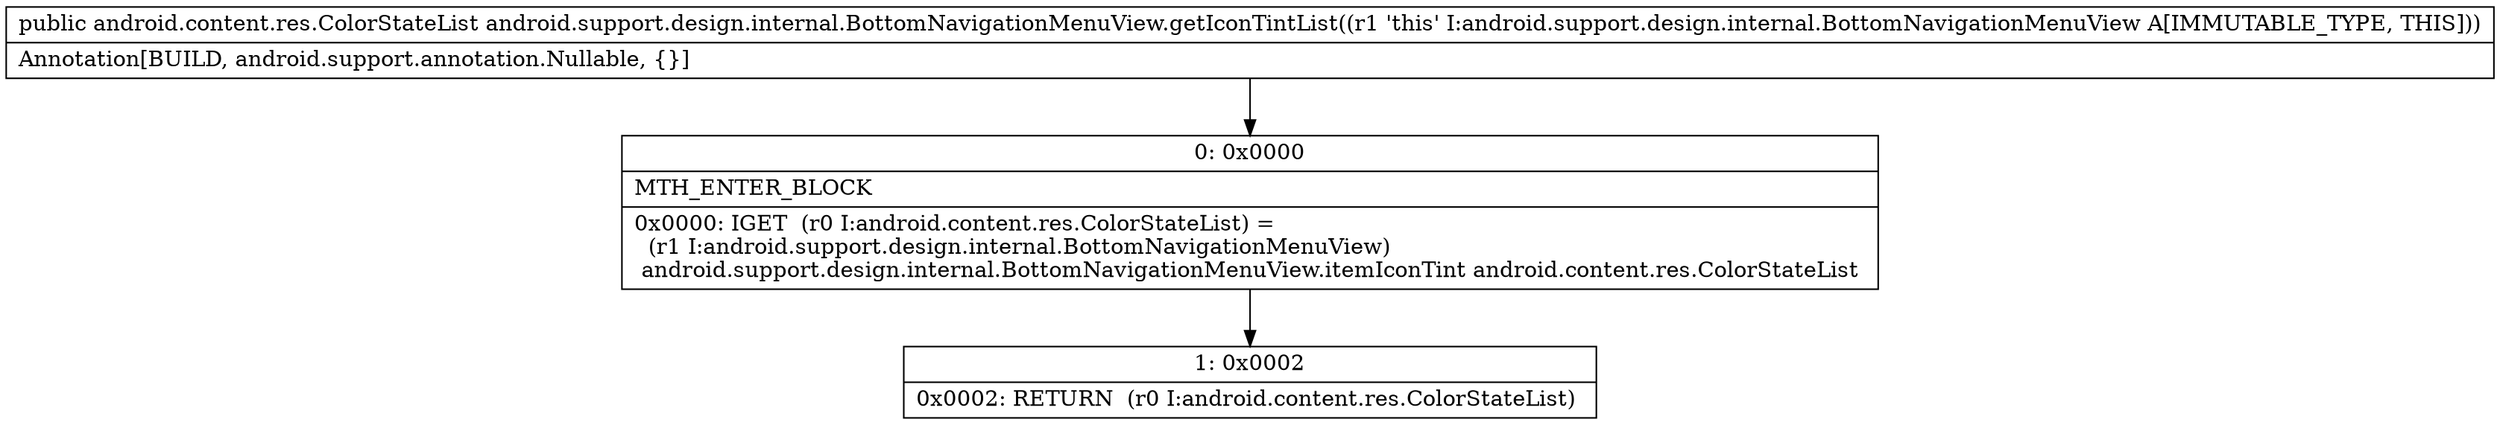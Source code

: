 digraph "CFG forandroid.support.design.internal.BottomNavigationMenuView.getIconTintList()Landroid\/content\/res\/ColorStateList;" {
Node_0 [shape=record,label="{0\:\ 0x0000|MTH_ENTER_BLOCK\l|0x0000: IGET  (r0 I:android.content.res.ColorStateList) = \l  (r1 I:android.support.design.internal.BottomNavigationMenuView)\l android.support.design.internal.BottomNavigationMenuView.itemIconTint android.content.res.ColorStateList \l}"];
Node_1 [shape=record,label="{1\:\ 0x0002|0x0002: RETURN  (r0 I:android.content.res.ColorStateList) \l}"];
MethodNode[shape=record,label="{public android.content.res.ColorStateList android.support.design.internal.BottomNavigationMenuView.getIconTintList((r1 'this' I:android.support.design.internal.BottomNavigationMenuView A[IMMUTABLE_TYPE, THIS]))  | Annotation[BUILD, android.support.annotation.Nullable, \{\}]\l}"];
MethodNode -> Node_0;
Node_0 -> Node_1;
}


